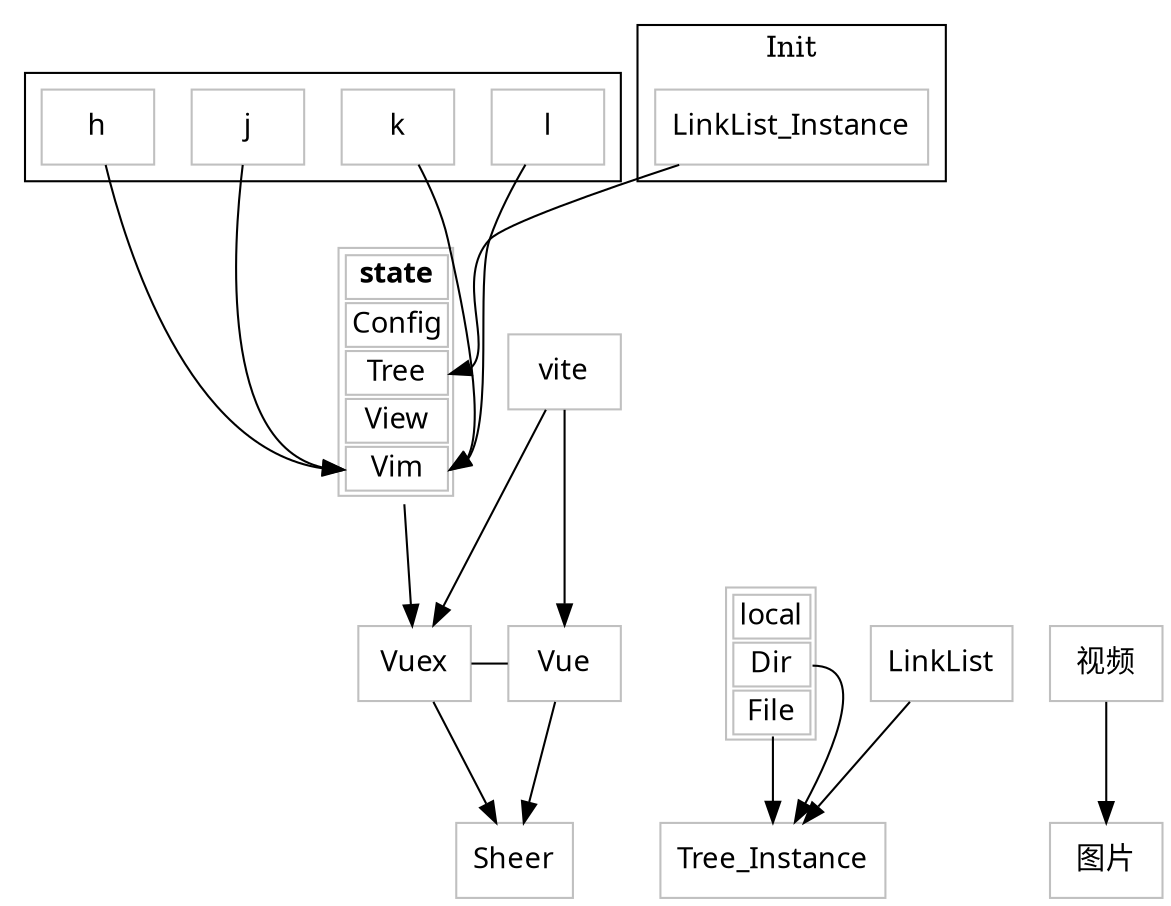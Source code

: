 digraph construct {

    node [color=gray,shape=box,fontname="Source Code Variable ExtraLight Italic"];
    node [fontname="98WB-1"];
    {rank=max;Sheer}

    local [
        shape = plaintext
        label =<
        <table border='1' cellborder='1'>
            <tr><td colspan="1">local</td></tr>
             <tr>
             <td port='port_one'>Dir</td>
            </tr>
             <tr>
             <td port='port_two'>File</td>
            </tr>
        </table>
        >
    ];
    state [
        shape = plaintext
        label =<
        <table border='1' cellborder='1'>
            <tr><td  colspan="1"><b>state</b></td></tr>
             <tr>
             <td port='port_one'>Config</td>
            </tr>
             <tr>
             <td port='port_two'>Tree</td>
            </tr>
             <tr>
             <td port='port_three'>View</td>
            </tr>
             <tr>
             <td port='port_four'>Vim</td>
            </tr>
        </table>
        >
    ];
    subgraph cluster_vim{
        l;
        k;
        j;
        h;
    }
    h -> state:port_four
    j -> state:port_four
    k -> state:port_four
    l -> state:port_four
    subgraph cluster_init{
        label = "Init";
        LinkList_Instance ;
    }

    subgraph dependencies{
        // label="asd";
        // labelloc= "t";
        Vue;
        Vuex;
    }
    { rank=same; Vue Vuex };
    Vuex -> Vue[arrowhead=none];
    Vuex -> {Sheer};
    state -> Vuex;
    Vue -> Sheer ;
    vite -> Vue;
    vite -> Vuex;

    // subgraph cluster_p{
    subgraph cluster_datastructure{
        // label="ad";
        LinkList
        pos = "1,2!"
    }
    { rank=same; LinkList };
    LinkList -> Tree_Instance;
    {LinkList_Instance} -> state:port_two;

    local:port_one -> Tree_Instance;
    local:port_two -> Tree_Instance;

    {rank = some; 视频 图片}
    视频-> 图片



}
